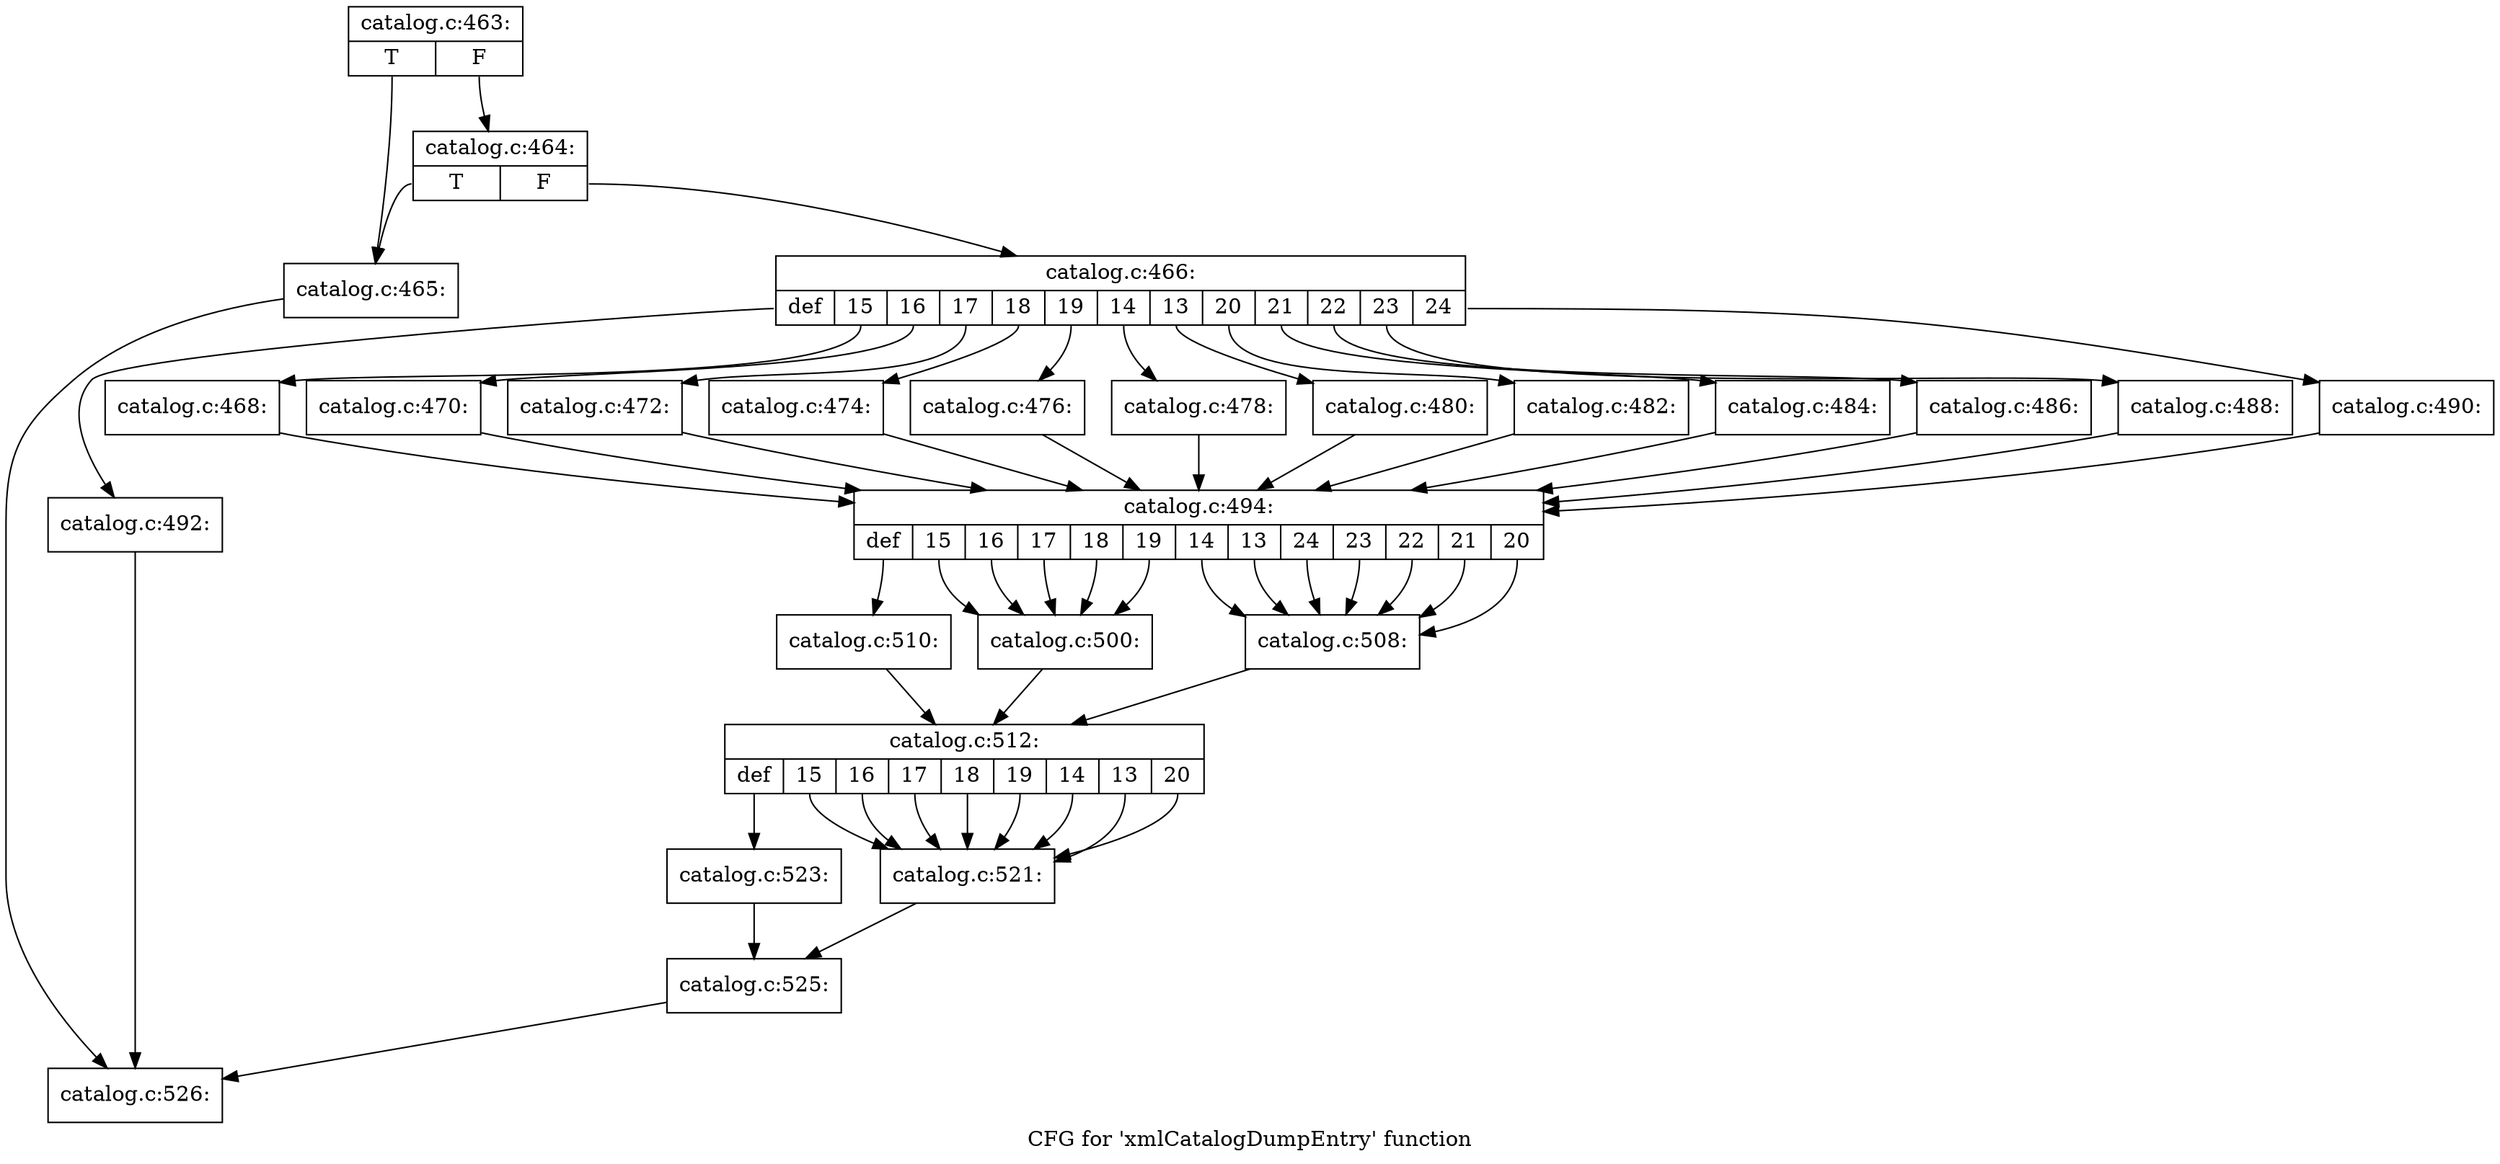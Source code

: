 digraph "CFG for 'xmlCatalogDumpEntry' function" {
	label="CFG for 'xmlCatalogDumpEntry' function";

	Node0x3aa5fe0 [shape=record,label="{catalog.c:463:|{<s0>T|<s1>F}}"];
	Node0x3aa5fe0:s0 -> Node0x3aa42e0;
	Node0x3aa5fe0:s1 -> Node0x3aa4380;
	Node0x3aa4380 [shape=record,label="{catalog.c:464:|{<s0>T|<s1>F}}"];
	Node0x3aa4380:s0 -> Node0x3aa42e0;
	Node0x3aa4380:s1 -> Node0x3aa4330;
	Node0x3aa42e0 [shape=record,label="{catalog.c:465:}"];
	Node0x3aa42e0 -> Node0x3aa45d0;
	Node0x3aa4330 [shape=record,label="{catalog.c:466:|{<s0>def|<s1>15|<s2>16|<s3>17|<s4>18|<s5>19|<s6>14|<s7>13|<s8>20|<s9>21|<s10>22|<s11>23|<s12>24}}"];
	Node0x3aa4330:s0 -> Node0x3ab3790;
	Node0x3aa4330:s1 -> Node0x3ab3ad0;
	Node0x3aa4330:s2 -> Node0x3ab44b0;
	Node0x3aa4330:s3 -> Node0x3ab4150;
	Node0x3aa4330:s4 -> Node0x39f5580;
	Node0x3aa4330:s5 -> Node0x39f5960;
	Node0x3aa4330:s6 -> Node0x39f3170;
	Node0x3aa4330:s7 -> Node0x39f3580;
	Node0x3aa4330:s8 -> Node0x3ab6600;
	Node0x3aa4330:s9 -> Node0x3ab6a10;
	Node0x3aa4330:s10 -> Node0x3ab6df0;
	Node0x3aa4330:s11 -> Node0x3ab7200;
	Node0x3aa4330:s12 -> Node0x3ab7a40;
	Node0x3ab3ad0 [shape=record,label="{catalog.c:468:}"];
	Node0x3ab3ad0 -> Node0x3ab3580;
	Node0x3ab44b0 [shape=record,label="{catalog.c:470:}"];
	Node0x3ab44b0 -> Node0x3ab3580;
	Node0x3ab4150 [shape=record,label="{catalog.c:472:}"];
	Node0x3ab4150 -> Node0x3ab3580;
	Node0x39f5580 [shape=record,label="{catalog.c:474:}"];
	Node0x39f5580 -> Node0x3ab3580;
	Node0x39f5960 [shape=record,label="{catalog.c:476:}"];
	Node0x39f5960 -> Node0x3ab3580;
	Node0x39f3170 [shape=record,label="{catalog.c:478:}"];
	Node0x39f3170 -> Node0x3ab3580;
	Node0x39f3580 [shape=record,label="{catalog.c:480:}"];
	Node0x39f3580 -> Node0x3ab3580;
	Node0x3ab6600 [shape=record,label="{catalog.c:482:}"];
	Node0x3ab6600 -> Node0x3ab3580;
	Node0x3ab6a10 [shape=record,label="{catalog.c:484:}"];
	Node0x3ab6a10 -> Node0x3ab3580;
	Node0x3ab6df0 [shape=record,label="{catalog.c:486:}"];
	Node0x3ab6df0 -> Node0x3ab3580;
	Node0x3ab7200 [shape=record,label="{catalog.c:488:}"];
	Node0x3ab7200 -> Node0x3ab3580;
	Node0x3ab7a40 [shape=record,label="{catalog.c:490:}"];
	Node0x3ab7a40 -> Node0x3ab3580;
	Node0x3ab3790 [shape=record,label="{catalog.c:492:}"];
	Node0x3ab3790 -> Node0x3aa45d0;
	Node0x3ab3580 [shape=record,label="{catalog.c:494:|{<s0>def|<s1>15|<s2>16|<s3>17|<s4>18|<s5>19|<s6>14|<s7>13|<s8>24|<s9>23|<s10>22|<s11>21|<s12>20}}"];
	Node0x3ab3580:s0 -> Node0x3ab8180;
	Node0x3ab3580:s1 -> Node0x3ab84c0;
	Node0x3ab3580:s2 -> Node0x3ab84c0;
	Node0x3ab3580:s3 -> Node0x3ab84c0;
	Node0x3ab3580:s4 -> Node0x3ab84c0;
	Node0x3ab3580:s5 -> Node0x3ab84c0;
	Node0x3ab3580:s6 -> Node0x3ab8a70;
	Node0x3ab3580:s7 -> Node0x3ab8a70;
	Node0x3ab3580:s8 -> Node0x3ab8a70;
	Node0x3ab3580:s9 -> Node0x3ab8a70;
	Node0x3ab3580:s10 -> Node0x3ab8a70;
	Node0x3ab3580:s11 -> Node0x3ab8a70;
	Node0x3ab3580:s12 -> Node0x3ab8a70;
	Node0x3ab84c0 [shape=record,label="{catalog.c:500:}"];
	Node0x3ab84c0 -> Node0x3ab7f70;
	Node0x3ab8a70 [shape=record,label="{catalog.c:508:}"];
	Node0x3ab8a70 -> Node0x3ab7f70;
	Node0x3ab8180 [shape=record,label="{catalog.c:510:}"];
	Node0x3ab8180 -> Node0x3ab7f70;
	Node0x3ab7f70 [shape=record,label="{catalog.c:512:|{<s0>def|<s1>15|<s2>16|<s3>17|<s4>18|<s5>19|<s6>14|<s7>13|<s8>20}}"];
	Node0x3ab7f70:s0 -> Node0x3ab97f0;
	Node0x3ab7f70:s1 -> Node0x3ab9b30;
	Node0x3ab7f70:s2 -> Node0x3ab9b30;
	Node0x3ab7f70:s3 -> Node0x3ab9b30;
	Node0x3ab7f70:s4 -> Node0x3ab9b30;
	Node0x3ab7f70:s5 -> Node0x3ab9b30;
	Node0x3ab7f70:s6 -> Node0x3ab9b30;
	Node0x3ab7f70:s7 -> Node0x3ab9b30;
	Node0x3ab7f70:s8 -> Node0x3ab9b30;
	Node0x3ab9b30 [shape=record,label="{catalog.c:521:}"];
	Node0x3ab9b30 -> Node0x3ab95e0;
	Node0x3ab97f0 [shape=record,label="{catalog.c:523:}"];
	Node0x3ab97f0 -> Node0x3ab95e0;
	Node0x3ab95e0 [shape=record,label="{catalog.c:525:}"];
	Node0x3ab95e0 -> Node0x3aa45d0;
	Node0x3aa45d0 [shape=record,label="{catalog.c:526:}"];
}

